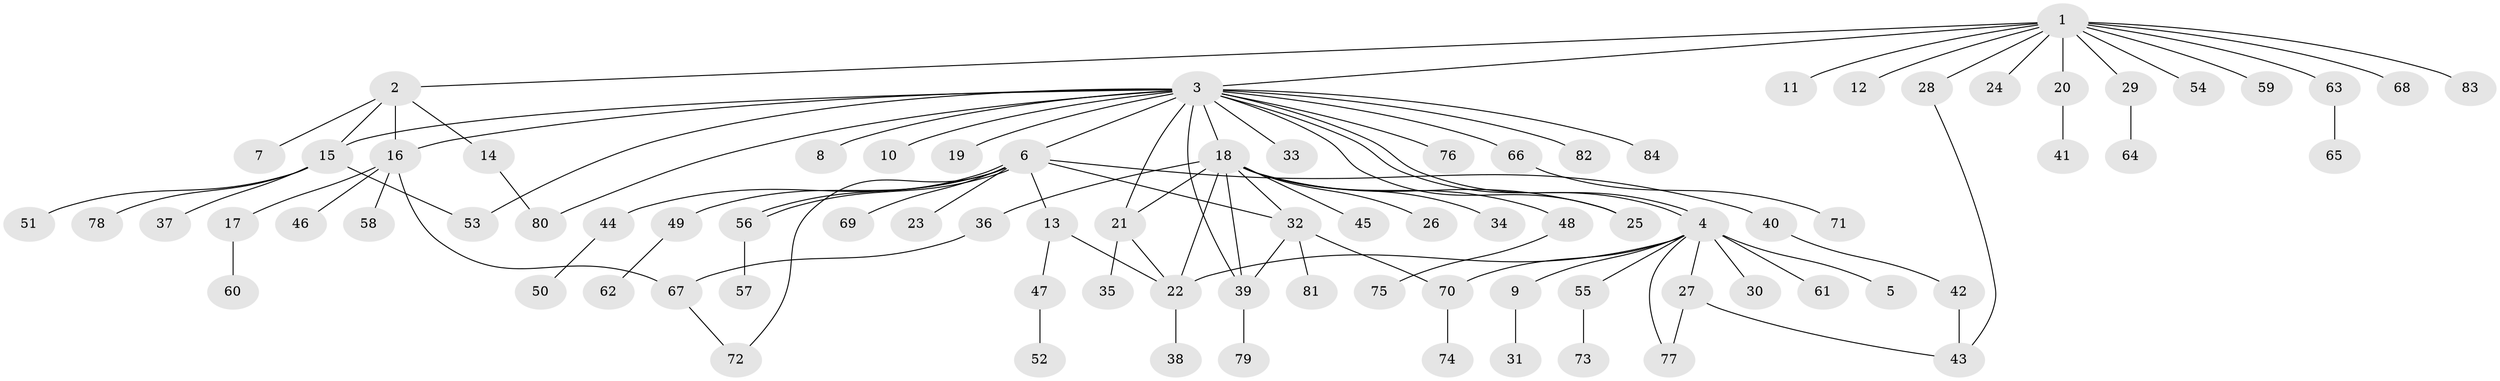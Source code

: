 // coarse degree distribution, {6: 0.027777777777777776, 4: 0.1111111111111111, 12: 0.027777777777777776, 7: 0.027777777777777776, 1: 0.4166666666666667, 8: 0.05555555555555555, 2: 0.16666666666666666, 3: 0.1388888888888889, 5: 0.027777777777777776}
// Generated by graph-tools (version 1.1) at 2025/50/03/04/25 22:50:23]
// undirected, 84 vertices, 103 edges
graph export_dot {
  node [color=gray90,style=filled];
  1;
  2;
  3;
  4;
  5;
  6;
  7;
  8;
  9;
  10;
  11;
  12;
  13;
  14;
  15;
  16;
  17;
  18;
  19;
  20;
  21;
  22;
  23;
  24;
  25;
  26;
  27;
  28;
  29;
  30;
  31;
  32;
  33;
  34;
  35;
  36;
  37;
  38;
  39;
  40;
  41;
  42;
  43;
  44;
  45;
  46;
  47;
  48;
  49;
  50;
  51;
  52;
  53;
  54;
  55;
  56;
  57;
  58;
  59;
  60;
  61;
  62;
  63;
  64;
  65;
  66;
  67;
  68;
  69;
  70;
  71;
  72;
  73;
  74;
  75;
  76;
  77;
  78;
  79;
  80;
  81;
  82;
  83;
  84;
  1 -- 2;
  1 -- 3;
  1 -- 11;
  1 -- 12;
  1 -- 20;
  1 -- 24;
  1 -- 28;
  1 -- 29;
  1 -- 54;
  1 -- 59;
  1 -- 63;
  1 -- 68;
  1 -- 83;
  2 -- 7;
  2 -- 14;
  2 -- 15;
  2 -- 16;
  3 -- 4;
  3 -- 4;
  3 -- 6;
  3 -- 8;
  3 -- 10;
  3 -- 15;
  3 -- 16;
  3 -- 18;
  3 -- 19;
  3 -- 21;
  3 -- 25;
  3 -- 33;
  3 -- 39;
  3 -- 53;
  3 -- 66;
  3 -- 76;
  3 -- 80;
  3 -- 82;
  3 -- 84;
  4 -- 5;
  4 -- 9;
  4 -- 22;
  4 -- 27;
  4 -- 30;
  4 -- 55;
  4 -- 61;
  4 -- 70;
  4 -- 77;
  6 -- 13;
  6 -- 23;
  6 -- 32;
  6 -- 40;
  6 -- 44;
  6 -- 49;
  6 -- 56;
  6 -- 56;
  6 -- 69;
  6 -- 72;
  9 -- 31;
  13 -- 22;
  13 -- 47;
  14 -- 80;
  15 -- 37;
  15 -- 51;
  15 -- 53;
  15 -- 78;
  16 -- 17;
  16 -- 46;
  16 -- 58;
  16 -- 67;
  17 -- 60;
  18 -- 21;
  18 -- 22;
  18 -- 25;
  18 -- 26;
  18 -- 32;
  18 -- 34;
  18 -- 36;
  18 -- 39;
  18 -- 45;
  18 -- 48;
  20 -- 41;
  21 -- 22;
  21 -- 35;
  22 -- 38;
  27 -- 43;
  27 -- 77;
  28 -- 43;
  29 -- 64;
  32 -- 39;
  32 -- 70;
  32 -- 81;
  36 -- 67;
  39 -- 79;
  40 -- 42;
  42 -- 43;
  44 -- 50;
  47 -- 52;
  48 -- 75;
  49 -- 62;
  55 -- 73;
  56 -- 57;
  63 -- 65;
  66 -- 71;
  67 -- 72;
  70 -- 74;
}
